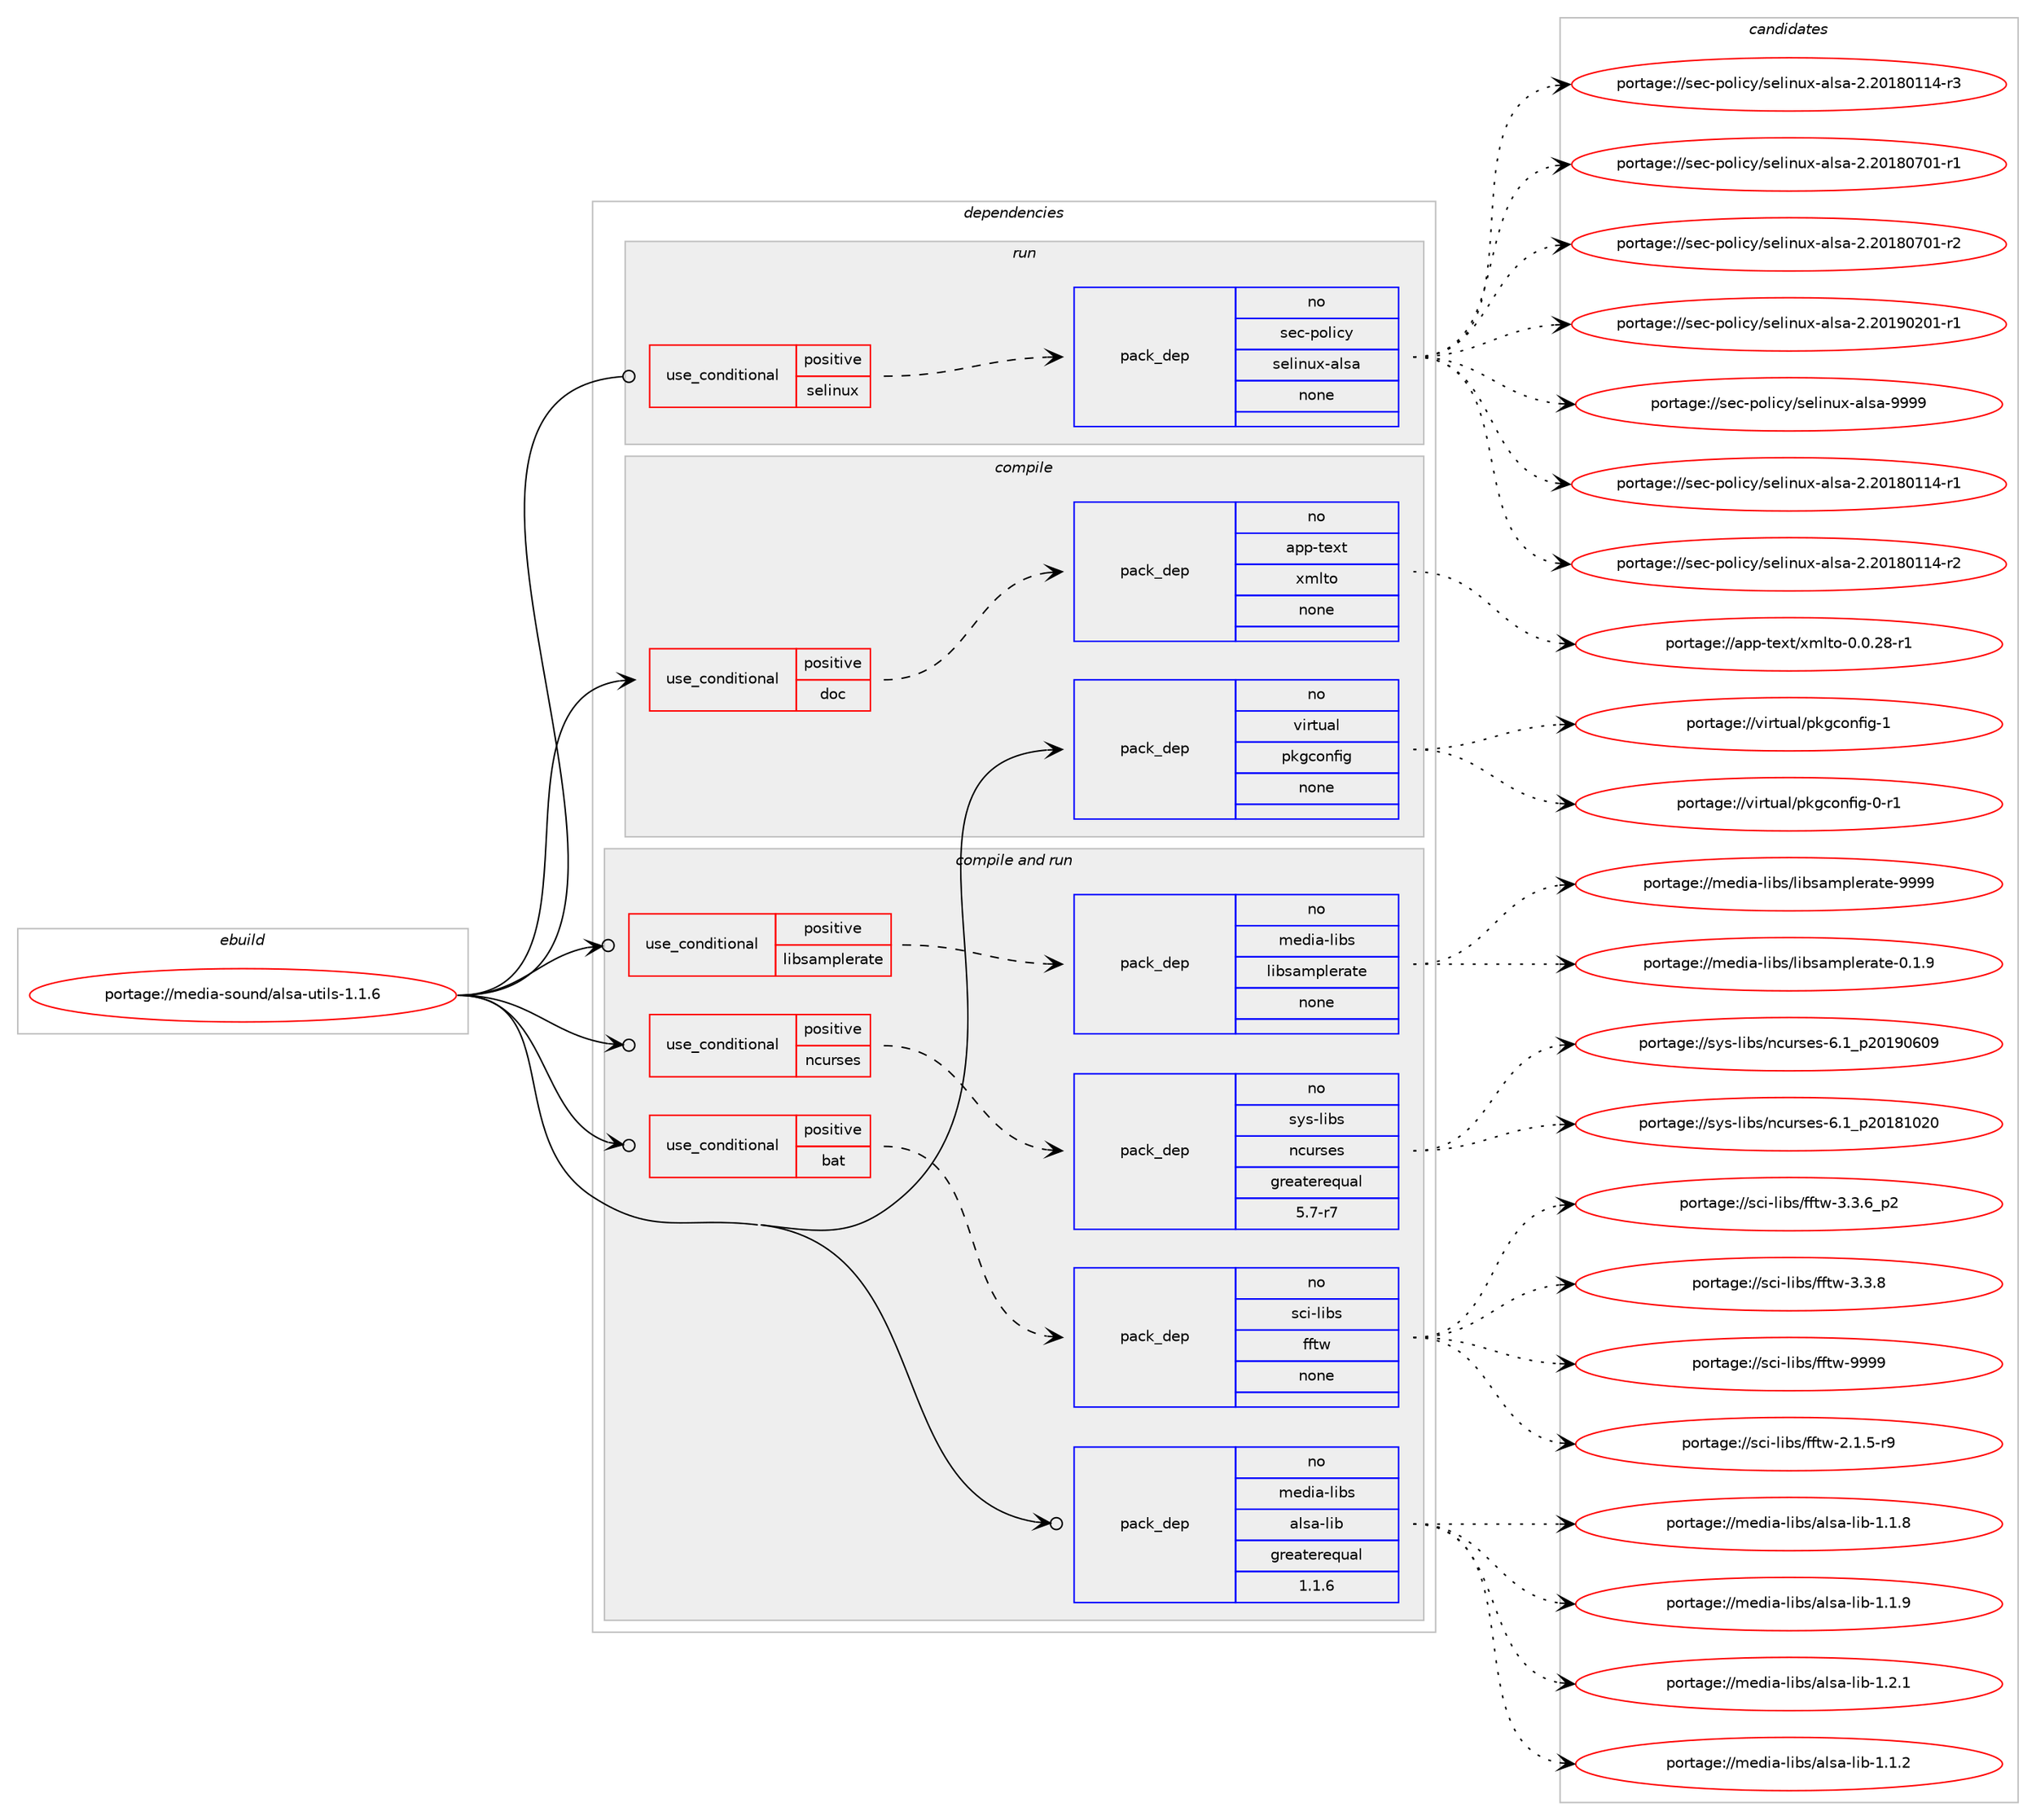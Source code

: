 digraph prolog {

# *************
# Graph options
# *************

newrank=true;
concentrate=true;
compound=true;
graph [rankdir=LR,fontname=Helvetica,fontsize=10,ranksep=1.5];#, ranksep=2.5, nodesep=0.2];
edge  [arrowhead=vee];
node  [fontname=Helvetica,fontsize=10];

# **********
# The ebuild
# **********

subgraph cluster_leftcol {
color=gray;
rank=same;
label=<<i>ebuild</i>>;
id [label="portage://media-sound/alsa-utils-1.1.6", color=red, width=4, href="../media-sound/alsa-utils-1.1.6.svg"];
}

# ****************
# The dependencies
# ****************

subgraph cluster_midcol {
color=gray;
label=<<i>dependencies</i>>;
subgraph cluster_compile {
fillcolor="#eeeeee";
style=filled;
label=<<i>compile</i>>;
subgraph cond81845 {
dependency329651 [label=<<TABLE BORDER="0" CELLBORDER="1" CELLSPACING="0" CELLPADDING="4"><TR><TD ROWSPAN="3" CELLPADDING="10">use_conditional</TD></TR><TR><TD>positive</TD></TR><TR><TD>doc</TD></TR></TABLE>>, shape=none, color=red];
subgraph pack242393 {
dependency329652 [label=<<TABLE BORDER="0" CELLBORDER="1" CELLSPACING="0" CELLPADDING="4" WIDTH="220"><TR><TD ROWSPAN="6" CELLPADDING="30">pack_dep</TD></TR><TR><TD WIDTH="110">no</TD></TR><TR><TD>app-text</TD></TR><TR><TD>xmlto</TD></TR><TR><TD>none</TD></TR><TR><TD></TD></TR></TABLE>>, shape=none, color=blue];
}
dependency329651:e -> dependency329652:w [weight=20,style="dashed",arrowhead="vee"];
}
id:e -> dependency329651:w [weight=20,style="solid",arrowhead="vee"];
subgraph pack242394 {
dependency329653 [label=<<TABLE BORDER="0" CELLBORDER="1" CELLSPACING="0" CELLPADDING="4" WIDTH="220"><TR><TD ROWSPAN="6" CELLPADDING="30">pack_dep</TD></TR><TR><TD WIDTH="110">no</TD></TR><TR><TD>virtual</TD></TR><TR><TD>pkgconfig</TD></TR><TR><TD>none</TD></TR><TR><TD></TD></TR></TABLE>>, shape=none, color=blue];
}
id:e -> dependency329653:w [weight=20,style="solid",arrowhead="vee"];
}
subgraph cluster_compileandrun {
fillcolor="#eeeeee";
style=filled;
label=<<i>compile and run</i>>;
subgraph cond81846 {
dependency329654 [label=<<TABLE BORDER="0" CELLBORDER="1" CELLSPACING="0" CELLPADDING="4"><TR><TD ROWSPAN="3" CELLPADDING="10">use_conditional</TD></TR><TR><TD>positive</TD></TR><TR><TD>bat</TD></TR></TABLE>>, shape=none, color=red];
subgraph pack242395 {
dependency329655 [label=<<TABLE BORDER="0" CELLBORDER="1" CELLSPACING="0" CELLPADDING="4" WIDTH="220"><TR><TD ROWSPAN="6" CELLPADDING="30">pack_dep</TD></TR><TR><TD WIDTH="110">no</TD></TR><TR><TD>sci-libs</TD></TR><TR><TD>fftw</TD></TR><TR><TD>none</TD></TR><TR><TD></TD></TR></TABLE>>, shape=none, color=blue];
}
dependency329654:e -> dependency329655:w [weight=20,style="dashed",arrowhead="vee"];
}
id:e -> dependency329654:w [weight=20,style="solid",arrowhead="odotvee"];
subgraph cond81847 {
dependency329656 [label=<<TABLE BORDER="0" CELLBORDER="1" CELLSPACING="0" CELLPADDING="4"><TR><TD ROWSPAN="3" CELLPADDING="10">use_conditional</TD></TR><TR><TD>positive</TD></TR><TR><TD>libsamplerate</TD></TR></TABLE>>, shape=none, color=red];
subgraph pack242396 {
dependency329657 [label=<<TABLE BORDER="0" CELLBORDER="1" CELLSPACING="0" CELLPADDING="4" WIDTH="220"><TR><TD ROWSPAN="6" CELLPADDING="30">pack_dep</TD></TR><TR><TD WIDTH="110">no</TD></TR><TR><TD>media-libs</TD></TR><TR><TD>libsamplerate</TD></TR><TR><TD>none</TD></TR><TR><TD></TD></TR></TABLE>>, shape=none, color=blue];
}
dependency329656:e -> dependency329657:w [weight=20,style="dashed",arrowhead="vee"];
}
id:e -> dependency329656:w [weight=20,style="solid",arrowhead="odotvee"];
subgraph cond81848 {
dependency329658 [label=<<TABLE BORDER="0" CELLBORDER="1" CELLSPACING="0" CELLPADDING="4"><TR><TD ROWSPAN="3" CELLPADDING="10">use_conditional</TD></TR><TR><TD>positive</TD></TR><TR><TD>ncurses</TD></TR></TABLE>>, shape=none, color=red];
subgraph pack242397 {
dependency329659 [label=<<TABLE BORDER="0" CELLBORDER="1" CELLSPACING="0" CELLPADDING="4" WIDTH="220"><TR><TD ROWSPAN="6" CELLPADDING="30">pack_dep</TD></TR><TR><TD WIDTH="110">no</TD></TR><TR><TD>sys-libs</TD></TR><TR><TD>ncurses</TD></TR><TR><TD>greaterequal</TD></TR><TR><TD>5.7-r7</TD></TR></TABLE>>, shape=none, color=blue];
}
dependency329658:e -> dependency329659:w [weight=20,style="dashed",arrowhead="vee"];
}
id:e -> dependency329658:w [weight=20,style="solid",arrowhead="odotvee"];
subgraph pack242398 {
dependency329660 [label=<<TABLE BORDER="0" CELLBORDER="1" CELLSPACING="0" CELLPADDING="4" WIDTH="220"><TR><TD ROWSPAN="6" CELLPADDING="30">pack_dep</TD></TR><TR><TD WIDTH="110">no</TD></TR><TR><TD>media-libs</TD></TR><TR><TD>alsa-lib</TD></TR><TR><TD>greaterequal</TD></TR><TR><TD>1.1.6</TD></TR></TABLE>>, shape=none, color=blue];
}
id:e -> dependency329660:w [weight=20,style="solid",arrowhead="odotvee"];
}
subgraph cluster_run {
fillcolor="#eeeeee";
style=filled;
label=<<i>run</i>>;
subgraph cond81849 {
dependency329661 [label=<<TABLE BORDER="0" CELLBORDER="1" CELLSPACING="0" CELLPADDING="4"><TR><TD ROWSPAN="3" CELLPADDING="10">use_conditional</TD></TR><TR><TD>positive</TD></TR><TR><TD>selinux</TD></TR></TABLE>>, shape=none, color=red];
subgraph pack242399 {
dependency329662 [label=<<TABLE BORDER="0" CELLBORDER="1" CELLSPACING="0" CELLPADDING="4" WIDTH="220"><TR><TD ROWSPAN="6" CELLPADDING="30">pack_dep</TD></TR><TR><TD WIDTH="110">no</TD></TR><TR><TD>sec-policy</TD></TR><TR><TD>selinux-alsa</TD></TR><TR><TD>none</TD></TR><TR><TD></TD></TR></TABLE>>, shape=none, color=blue];
}
dependency329661:e -> dependency329662:w [weight=20,style="dashed",arrowhead="vee"];
}
id:e -> dependency329661:w [weight=20,style="solid",arrowhead="odot"];
}
}

# **************
# The candidates
# **************

subgraph cluster_choices {
rank=same;
color=gray;
label=<<i>candidates</i>>;

subgraph choice242393 {
color=black;
nodesep=1;
choiceportage971121124511610112011647120109108116111454846484650564511449 [label="portage://app-text/xmlto-0.0.28-r1", color=red, width=4,href="../app-text/xmlto-0.0.28-r1.svg"];
dependency329652:e -> choiceportage971121124511610112011647120109108116111454846484650564511449:w [style=dotted,weight="100"];
}
subgraph choice242394 {
color=black;
nodesep=1;
choiceportage11810511411611797108471121071039911111010210510345484511449 [label="portage://virtual/pkgconfig-0-r1", color=red, width=4,href="../virtual/pkgconfig-0-r1.svg"];
choiceportage1181051141161179710847112107103991111101021051034549 [label="portage://virtual/pkgconfig-1", color=red, width=4,href="../virtual/pkgconfig-1.svg"];
dependency329653:e -> choiceportage11810511411611797108471121071039911111010210510345484511449:w [style=dotted,weight="100"];
dependency329653:e -> choiceportage1181051141161179710847112107103991111101021051034549:w [style=dotted,weight="100"];
}
subgraph choice242395 {
color=black;
nodesep=1;
choiceportage115991054510810598115471021021161194550464946534511457 [label="portage://sci-libs/fftw-2.1.5-r9", color=red, width=4,href="../sci-libs/fftw-2.1.5-r9.svg"];
choiceportage115991054510810598115471021021161194551465146549511250 [label="portage://sci-libs/fftw-3.3.6_p2", color=red, width=4,href="../sci-libs/fftw-3.3.6_p2.svg"];
choiceportage11599105451081059811547102102116119455146514656 [label="portage://sci-libs/fftw-3.3.8", color=red, width=4,href="../sci-libs/fftw-3.3.8.svg"];
choiceportage115991054510810598115471021021161194557575757 [label="portage://sci-libs/fftw-9999", color=red, width=4,href="../sci-libs/fftw-9999.svg"];
dependency329655:e -> choiceportage115991054510810598115471021021161194550464946534511457:w [style=dotted,weight="100"];
dependency329655:e -> choiceportage115991054510810598115471021021161194551465146549511250:w [style=dotted,weight="100"];
dependency329655:e -> choiceportage11599105451081059811547102102116119455146514656:w [style=dotted,weight="100"];
dependency329655:e -> choiceportage115991054510810598115471021021161194557575757:w [style=dotted,weight="100"];
}
subgraph choice242396 {
color=black;
nodesep=1;
choiceportage10910110010597451081059811547108105981159710911210810111497116101454846494657 [label="portage://media-libs/libsamplerate-0.1.9", color=red, width=4,href="../media-libs/libsamplerate-0.1.9.svg"];
choiceportage109101100105974510810598115471081059811597109112108101114971161014557575757 [label="portage://media-libs/libsamplerate-9999", color=red, width=4,href="../media-libs/libsamplerate-9999.svg"];
dependency329657:e -> choiceportage10910110010597451081059811547108105981159710911210810111497116101454846494657:w [style=dotted,weight="100"];
dependency329657:e -> choiceportage109101100105974510810598115471081059811597109112108101114971161014557575757:w [style=dotted,weight="100"];
}
subgraph choice242397 {
color=black;
nodesep=1;
choiceportage1151211154510810598115471109911711411510111545544649951125048495649485048 [label="portage://sys-libs/ncurses-6.1_p20181020", color=red, width=4,href="../sys-libs/ncurses-6.1_p20181020.svg"];
choiceportage1151211154510810598115471109911711411510111545544649951125048495748544857 [label="portage://sys-libs/ncurses-6.1_p20190609", color=red, width=4,href="../sys-libs/ncurses-6.1_p20190609.svg"];
dependency329659:e -> choiceportage1151211154510810598115471109911711411510111545544649951125048495649485048:w [style=dotted,weight="100"];
dependency329659:e -> choiceportage1151211154510810598115471109911711411510111545544649951125048495748544857:w [style=dotted,weight="100"];
}
subgraph choice242398 {
color=black;
nodesep=1;
choiceportage1091011001059745108105981154797108115974510810598454946494650 [label="portage://media-libs/alsa-lib-1.1.2", color=red, width=4,href="../media-libs/alsa-lib-1.1.2.svg"];
choiceportage1091011001059745108105981154797108115974510810598454946494656 [label="portage://media-libs/alsa-lib-1.1.8", color=red, width=4,href="../media-libs/alsa-lib-1.1.8.svg"];
choiceportage1091011001059745108105981154797108115974510810598454946494657 [label="portage://media-libs/alsa-lib-1.1.9", color=red, width=4,href="../media-libs/alsa-lib-1.1.9.svg"];
choiceportage1091011001059745108105981154797108115974510810598454946504649 [label="portage://media-libs/alsa-lib-1.2.1", color=red, width=4,href="../media-libs/alsa-lib-1.2.1.svg"];
dependency329660:e -> choiceportage1091011001059745108105981154797108115974510810598454946494650:w [style=dotted,weight="100"];
dependency329660:e -> choiceportage1091011001059745108105981154797108115974510810598454946494656:w [style=dotted,weight="100"];
dependency329660:e -> choiceportage1091011001059745108105981154797108115974510810598454946494657:w [style=dotted,weight="100"];
dependency329660:e -> choiceportage1091011001059745108105981154797108115974510810598454946504649:w [style=dotted,weight="100"];
}
subgraph choice242399 {
color=black;
nodesep=1;
choiceportage1151019945112111108105991214711510110810511011712045971081159745504650484956484949524511449 [label="portage://sec-policy/selinux-alsa-2.20180114-r1", color=red, width=4,href="../sec-policy/selinux-alsa-2.20180114-r1.svg"];
choiceportage1151019945112111108105991214711510110810511011712045971081159745504650484956484949524511450 [label="portage://sec-policy/selinux-alsa-2.20180114-r2", color=red, width=4,href="../sec-policy/selinux-alsa-2.20180114-r2.svg"];
choiceportage1151019945112111108105991214711510110810511011712045971081159745504650484956484949524511451 [label="portage://sec-policy/selinux-alsa-2.20180114-r3", color=red, width=4,href="../sec-policy/selinux-alsa-2.20180114-r3.svg"];
choiceportage1151019945112111108105991214711510110810511011712045971081159745504650484956485548494511449 [label="portage://sec-policy/selinux-alsa-2.20180701-r1", color=red, width=4,href="../sec-policy/selinux-alsa-2.20180701-r1.svg"];
choiceportage1151019945112111108105991214711510110810511011712045971081159745504650484956485548494511450 [label="portage://sec-policy/selinux-alsa-2.20180701-r2", color=red, width=4,href="../sec-policy/selinux-alsa-2.20180701-r2.svg"];
choiceportage1151019945112111108105991214711510110810511011712045971081159745504650484957485048494511449 [label="portage://sec-policy/selinux-alsa-2.20190201-r1", color=red, width=4,href="../sec-policy/selinux-alsa-2.20190201-r1.svg"];
choiceportage115101994511211110810599121471151011081051101171204597108115974557575757 [label="portage://sec-policy/selinux-alsa-9999", color=red, width=4,href="../sec-policy/selinux-alsa-9999.svg"];
dependency329662:e -> choiceportage1151019945112111108105991214711510110810511011712045971081159745504650484956484949524511449:w [style=dotted,weight="100"];
dependency329662:e -> choiceportage1151019945112111108105991214711510110810511011712045971081159745504650484956484949524511450:w [style=dotted,weight="100"];
dependency329662:e -> choiceportage1151019945112111108105991214711510110810511011712045971081159745504650484956484949524511451:w [style=dotted,weight="100"];
dependency329662:e -> choiceportage1151019945112111108105991214711510110810511011712045971081159745504650484956485548494511449:w [style=dotted,weight="100"];
dependency329662:e -> choiceportage1151019945112111108105991214711510110810511011712045971081159745504650484956485548494511450:w [style=dotted,weight="100"];
dependency329662:e -> choiceportage1151019945112111108105991214711510110810511011712045971081159745504650484957485048494511449:w [style=dotted,weight="100"];
dependency329662:e -> choiceportage115101994511211110810599121471151011081051101171204597108115974557575757:w [style=dotted,weight="100"];
}
}

}
